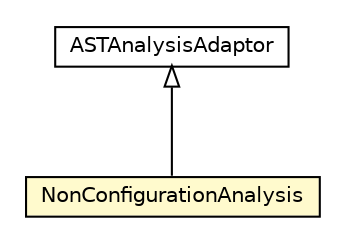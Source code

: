#!/usr/local/bin/dot
#
# Class diagram 
# Generated by UMLGraph version 5.1 (http://www.umlgraph.org/)
#

digraph G {
	edge [fontname="Helvetica",fontsize=10,labelfontname="Helvetica",labelfontsize=10];
	node [fontname="Helvetica",fontsize=10,shape=plaintext];
	nodesep=0.25;
	ranksep=0.5;
	// org.androidtransfuse.analysis.astAnalyzer.NonConfigurationAnalysis
	c34117 [label=<<table title="org.androidtransfuse.analysis.astAnalyzer.NonConfigurationAnalysis" border="0" cellborder="1" cellspacing="0" cellpadding="2" port="p" bgcolor="lemonChiffon" href="./NonConfigurationAnalysis.html">
		<tr><td><table border="0" cellspacing="0" cellpadding="1">
<tr><td align="center" balign="center"> NonConfigurationAnalysis </td></tr>
		</table></td></tr>
		</table>>, fontname="Helvetica", fontcolor="black", fontsize=10.0];
	// org.androidtransfuse.analysis.astAnalyzer.ASTAnalysisAdaptor
	c34123 [label=<<table title="org.androidtransfuse.analysis.astAnalyzer.ASTAnalysisAdaptor" border="0" cellborder="1" cellspacing="0" cellpadding="2" port="p" href="./ASTAnalysisAdaptor.html">
		<tr><td><table border="0" cellspacing="0" cellpadding="1">
<tr><td align="center" balign="center"> ASTAnalysisAdaptor </td></tr>
		</table></td></tr>
		</table>>, fontname="Helvetica", fontcolor="black", fontsize=10.0];
	//org.androidtransfuse.analysis.astAnalyzer.NonConfigurationAnalysis extends org.androidtransfuse.analysis.astAnalyzer.ASTAnalysisAdaptor
	c34123:p -> c34117:p [dir=back,arrowtail=empty];
}


